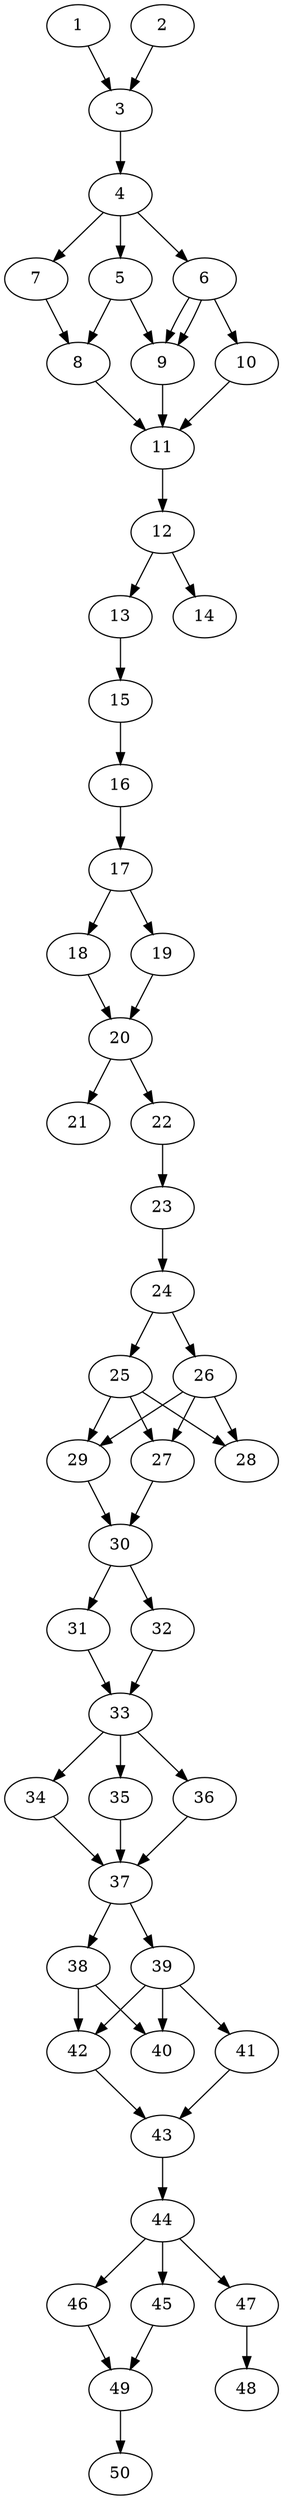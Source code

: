 // DAG automatically generated by daggen at Tue Jul 18 11:30:58 2017
// ./daggen --dot -n 50 --fat 0.2 --regular 0.2 --density 0.8 --jump 1 
digraph G {
  1 [size="23225044550", alpha="0.07"]
  1 -> 3 [size ="838860800"]
  2 [size="168708341112", alpha="0.13"]
  2 -> 3 [size ="134217728"]
  3 [size="267031826371", alpha="0.17"]
  3 -> 4 [size ="209715200"]
  4 [size="231928233984", alpha="0.01"]
  4 -> 5 [size ="301989888"]
  4 -> 6 [size ="301989888"]
  4 -> 7 [size ="301989888"]
  5 [size="1625405141", alpha="0.05"]
  5 -> 8 [size ="75497472"]
  5 -> 9 [size ="75497472"]
  6 [size="7681037334", alpha="0.04"]
  6 -> 9 [size ="838860800"]
  6 -> 9 [size ="838860800"]
  6 -> 10 [size ="838860800"]
  7 [size="549755813888", alpha="0.17"]
  7 -> 8 [size ="536870912"]
  8 [size="6749883444", alpha="0.18"]
  8 -> 11 [size ="838860800"]
  9 [size="134217728000", alpha="0.13"]
  9 -> 11 [size ="209715200"]
  10 [size="782757789696", alpha="0.04"]
  10 -> 11 [size ="679477248"]
  11 [size="32512104398", alpha="0.04"]
  11 -> 12 [size ="536870912"]
  12 [size="549755813888", alpha="0.17"]
  12 -> 13 [size ="536870912"]
  12 -> 14 [size ="536870912"]
  13 [size="782757789696", alpha="0.15"]
  13 -> 15 [size ="679477248"]
  14 [size="1920806493", alpha="0.16"]
  15 [size="158614462606", alpha="0.07"]
  15 -> 16 [size ="209715200"]
  16 [size="302820370739", alpha="0.15"]
  16 -> 17 [size ="209715200"]
  17 [size="733775157009", alpha="0.16"]
  17 -> 18 [size ="838860800"]
  17 -> 19 [size ="838860800"]
  18 [size="9304897723", alpha="0.00"]
  18 -> 20 [size ="209715200"]
  19 [size="368293445632", alpha="0.06"]
  19 -> 20 [size ="411041792"]
  20 [size="14282516862", alpha="0.09"]
  20 -> 21 [size ="411041792"]
  20 -> 22 [size ="411041792"]
  21 [size="221797942379", alpha="0.14"]
  22 [size="5781462036", alpha="0.19"]
  22 -> 23 [size ="301989888"]
  23 [size="197162961285", alpha="0.00"]
  23 -> 24 [size ="411041792"]
  24 [size="8589934592", alpha="0.01"]
  24 -> 25 [size ="33554432"]
  24 -> 26 [size ="33554432"]
  25 [size="1073741824000", alpha="0.06"]
  25 -> 27 [size ="838860800"]
  25 -> 28 [size ="838860800"]
  25 -> 29 [size ="838860800"]
  26 [size="39110969700", alpha="0.08"]
  26 -> 27 [size ="679477248"]
  26 -> 28 [size ="679477248"]
  26 -> 29 [size ="679477248"]
  27 [size="31582239922", alpha="0.12"]
  27 -> 30 [size ="838860800"]
  28 [size="40271623109", alpha="0.12"]
  29 [size="17985751944", alpha="0.12"]
  29 -> 30 [size ="33554432"]
  30 [size="413374061095", alpha="0.02"]
  30 -> 31 [size ="301989888"]
  30 -> 32 [size ="301989888"]
  31 [size="1841433236", alpha="0.02"]
  31 -> 33 [size ="33554432"]
  32 [size="294370376318", alpha="0.07"]
  32 -> 33 [size ="209715200"]
  33 [size="325404740", alpha="0.17"]
  33 -> 34 [size ="33554432"]
  33 -> 35 [size ="33554432"]
  33 -> 36 [size ="33554432"]
  34 [size="1073741824000", alpha="0.17"]
  34 -> 37 [size ="838860800"]
  35 [size="450089997182", alpha="0.10"]
  35 -> 37 [size ="301989888"]
  36 [size="20000348890", alpha="0.16"]
  36 -> 37 [size ="536870912"]
  37 [size="782757789696", alpha="0.06"]
  37 -> 38 [size ="679477248"]
  37 -> 39 [size ="679477248"]
  38 [size="108535544040", alpha="0.04"]
  38 -> 40 [size ="75497472"]
  38 -> 42 [size ="75497472"]
  39 [size="24724212937", alpha="0.03"]
  39 -> 40 [size ="679477248"]
  39 -> 41 [size ="679477248"]
  39 -> 42 [size ="679477248"]
  40 [size="187234768219", alpha="0.08"]
  41 [size="231928233984", alpha="0.09"]
  41 -> 43 [size ="301989888"]
  42 [size="8589934592", alpha="0.11"]
  42 -> 43 [size ="33554432"]
  43 [size="134217728000", alpha="0.03"]
  43 -> 44 [size ="209715200"]
  44 [size="68719476736", alpha="0.02"]
  44 -> 45 [size ="134217728"]
  44 -> 46 [size ="134217728"]
  44 -> 47 [size ="134217728"]
  45 [size="216835749190", alpha="0.13"]
  45 -> 49 [size ="301989888"]
  46 [size="68719476736", alpha="0.03"]
  46 -> 49 [size ="134217728"]
  47 [size="68719476736", alpha="0.14"]
  47 -> 48 [size ="134217728"]
  48 [size="549755813888", alpha="0.05"]
  49 [size="1073741824000", alpha="0.20"]
  49 -> 50 [size ="838860800"]
  50 [size="5998486015", alpha="0.05"]
}
